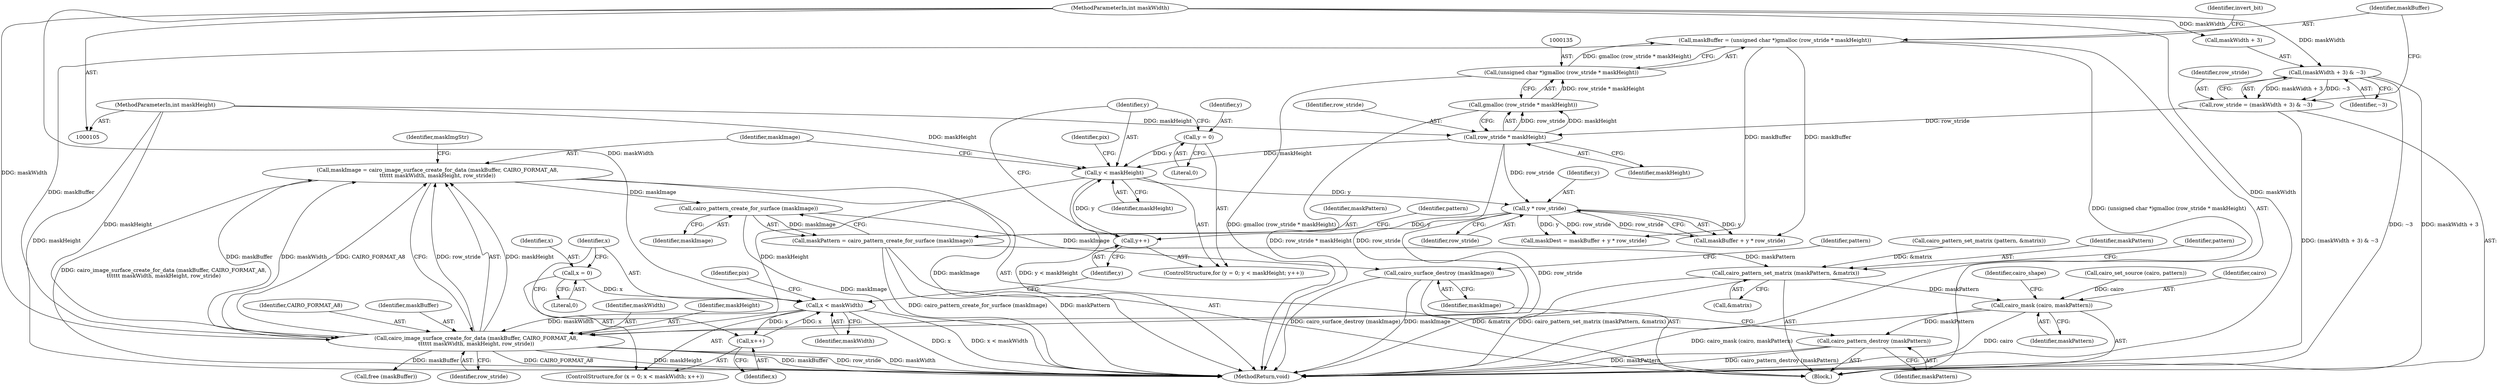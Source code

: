 digraph "0_poppler_7b2d314a61fd0e12f47c62996cb49ec0d1ba747a_2@API" {
"1000200" [label="(Call,maskImage = cairo_image_surface_create_for_data (maskBuffer, CAIRO_FORMAT_A8,\n\t\t\t\t\t\t maskWidth, maskHeight, row_stride))"];
"1000202" [label="(Call,cairo_image_surface_create_for_data (maskBuffer, CAIRO_FORMAT_A8,\n\t\t\t\t\t\t maskWidth, maskHeight, row_stride))"];
"1000132" [label="(Call,maskBuffer = (unsigned char *)gmalloc (row_stride * maskHeight))"];
"1000134" [label="(Call,(unsigned char *)gmalloc (row_stride * maskHeight))"];
"1000136" [label="(Call,gmalloc (row_stride * maskHeight))"];
"1000137" [label="(Call,row_stride * maskHeight)"];
"1000124" [label="(Call,row_stride = (maskWidth + 3) & ~3)"];
"1000126" [label="(Call,(maskWidth + 3) & ~3)"];
"1000113" [label="(MethodParameterIn,int maskWidth)"];
"1000114" [label="(MethodParameterIn,int maskHeight)"];
"1000177" [label="(Call,x < maskWidth)"];
"1000180" [label="(Call,x++)"];
"1000174" [label="(Call,x = 0)"];
"1000157" [label="(Call,y < maskHeight)"];
"1000154" [label="(Call,y = 0)"];
"1000160" [label="(Call,y++)"];
"1000170" [label="(Call,y * row_stride)"];
"1000298" [label="(Call,cairo_pattern_create_for_surface (maskImage))"];
"1000296" [label="(Call,maskPattern = cairo_pattern_create_for_surface (maskImage))"];
"1000328" [label="(Call,cairo_pattern_set_matrix (maskPattern, &matrix))"];
"1000338" [label="(Call,cairo_mask (cairo, maskPattern))"];
"1000352" [label="(Call,cairo_pattern_destroy (maskPattern))"];
"1000354" [label="(Call,cairo_surface_destroy (maskImage))"];
"1000139" [label="(Identifier,maskHeight)"];
"1000166" [label="(Call,maskDest = maskBuffer + y * row_stride)"];
"1000126" [label="(Call,(maskWidth + 3) & ~3)"];
"1000175" [label="(Identifier,x)"];
"1000355" [label="(Identifier,maskImage)"];
"1000330" [label="(Call,&matrix)"];
"1000362" [label="(Call,free (maskBuffer))"];
"1000186" [label="(Identifier,pix)"];
"1000335" [label="(Call,cairo_set_source (cairo, pattern))"];
"1000177" [label="(Call,x < maskWidth)"];
"1000137" [label="(Call,row_stride * maskHeight)"];
"1000130" [label="(Identifier,~3)"];
"1000297" [label="(Identifier,maskPattern)"];
"1000180" [label="(Call,x++)"];
"1000205" [label="(Identifier,maskWidth)"];
"1000206" [label="(Identifier,maskHeight)"];
"1000157" [label="(Call,y < maskHeight)"];
"1000155" [label="(Identifier,y)"];
"1000204" [label="(Identifier,CAIRO_FORMAT_A8)"];
"1000171" [label="(Identifier,y)"];
"1000181" [label="(Identifier,x)"];
"1000113" [label="(MethodParameterIn,int maskWidth)"];
"1000340" [label="(Identifier,maskPattern)"];
"1000161" [label="(Identifier,y)"];
"1000156" [label="(Literal,0)"];
"1000164" [label="(Identifier,pix)"];
"1000353" [label="(Identifier,maskPattern)"];
"1000136" [label="(Call,gmalloc (row_stride * maskHeight))"];
"1000148" [label="(Identifier,invert_bit)"];
"1000138" [label="(Identifier,row_stride)"];
"1000203" [label="(Identifier,maskBuffer)"];
"1000298" [label="(Call,cairo_pattern_create_for_surface (maskImage))"];
"1000200" [label="(Call,maskImage = cairo_image_surface_create_for_data (maskBuffer, CAIRO_FORMAT_A8,\n\t\t\t\t\t\t maskWidth, maskHeight, row_stride))"];
"1000160" [label="(Call,y++)"];
"1000299" [label="(Identifier,maskImage)"];
"1000354" [label="(Call,cairo_surface_destroy (maskImage))"];
"1000124" [label="(Call,row_stride = (maskWidth + 3) & ~3)"];
"1000324" [label="(Call,cairo_pattern_set_matrix (pattern, &matrix))"];
"1000178" [label="(Identifier,x)"];
"1000133" [label="(Identifier,maskBuffer)"];
"1000153" [label="(ControlStructure,for (y = 0; y < maskHeight; y++))"];
"1000207" [label="(Identifier,row_stride)"];
"1000159" [label="(Identifier,maskHeight)"];
"1000125" [label="(Identifier,row_stride)"];
"1000127" [label="(Call,maskWidth + 3)"];
"1000168" [label="(Call,maskBuffer + y * row_stride)"];
"1000202" [label="(Call,cairo_image_surface_create_for_data (maskBuffer, CAIRO_FORMAT_A8,\n\t\t\t\t\t\t maskWidth, maskHeight, row_stride))"];
"1000116" [label="(Block,)"];
"1000329" [label="(Identifier,maskPattern)"];
"1000338" [label="(Call,cairo_mask (cairo, maskPattern))"];
"1000201" [label="(Identifier,maskImage)"];
"1000154" [label="(Call,y = 0)"];
"1000179" [label="(Identifier,maskWidth)"];
"1000176" [label="(Literal,0)"];
"1000134" [label="(Call,(unsigned char *)gmalloc (row_stride * maskHeight))"];
"1000132" [label="(Call,maskBuffer = (unsigned char *)gmalloc (row_stride * maskHeight))"];
"1000114" [label="(MethodParameterIn,int maskHeight)"];
"1000170" [label="(Call,y * row_stride)"];
"1000174" [label="(Call,x = 0)"];
"1000173" [label="(ControlStructure,for (x = 0; x < maskWidth; x++))"];
"1000333" [label="(Identifier,pattern)"];
"1000209" [label="(Identifier,maskImgStr)"];
"1000339" [label="(Identifier,cairo)"];
"1000357" [label="(Identifier,pattern)"];
"1000158" [label="(Identifier,y)"];
"1000172" [label="(Identifier,row_stride)"];
"1000328" [label="(Call,cairo_pattern_set_matrix (maskPattern, &matrix))"];
"1000352" [label="(Call,cairo_pattern_destroy (maskPattern))"];
"1000302" [label="(Identifier,pattern)"];
"1000342" [label="(Identifier,cairo_shape)"];
"1000366" [label="(MethodReturn,void)"];
"1000296" [label="(Call,maskPattern = cairo_pattern_create_for_surface (maskImage))"];
"1000200" -> "1000116"  [label="AST: "];
"1000200" -> "1000202"  [label="CFG: "];
"1000201" -> "1000200"  [label="AST: "];
"1000202" -> "1000200"  [label="AST: "];
"1000209" -> "1000200"  [label="CFG: "];
"1000200" -> "1000366"  [label="DDG: maskImage"];
"1000200" -> "1000366"  [label="DDG: cairo_image_surface_create_for_data (maskBuffer, CAIRO_FORMAT_A8,\n\t\t\t\t\t\t maskWidth, maskHeight, row_stride)"];
"1000202" -> "1000200"  [label="DDG: maskHeight"];
"1000202" -> "1000200"  [label="DDG: row_stride"];
"1000202" -> "1000200"  [label="DDG: maskBuffer"];
"1000202" -> "1000200"  [label="DDG: maskWidth"];
"1000202" -> "1000200"  [label="DDG: CAIRO_FORMAT_A8"];
"1000200" -> "1000298"  [label="DDG: maskImage"];
"1000202" -> "1000207"  [label="CFG: "];
"1000203" -> "1000202"  [label="AST: "];
"1000204" -> "1000202"  [label="AST: "];
"1000205" -> "1000202"  [label="AST: "];
"1000206" -> "1000202"  [label="AST: "];
"1000207" -> "1000202"  [label="AST: "];
"1000202" -> "1000366"  [label="DDG: maskHeight"];
"1000202" -> "1000366"  [label="DDG: maskBuffer"];
"1000202" -> "1000366"  [label="DDG: row_stride"];
"1000202" -> "1000366"  [label="DDG: maskWidth"];
"1000202" -> "1000366"  [label="DDG: CAIRO_FORMAT_A8"];
"1000132" -> "1000202"  [label="DDG: maskBuffer"];
"1000177" -> "1000202"  [label="DDG: maskWidth"];
"1000113" -> "1000202"  [label="DDG: maskWidth"];
"1000157" -> "1000202"  [label="DDG: maskHeight"];
"1000114" -> "1000202"  [label="DDG: maskHeight"];
"1000170" -> "1000202"  [label="DDG: row_stride"];
"1000137" -> "1000202"  [label="DDG: row_stride"];
"1000202" -> "1000362"  [label="DDG: maskBuffer"];
"1000132" -> "1000116"  [label="AST: "];
"1000132" -> "1000134"  [label="CFG: "];
"1000133" -> "1000132"  [label="AST: "];
"1000134" -> "1000132"  [label="AST: "];
"1000148" -> "1000132"  [label="CFG: "];
"1000132" -> "1000366"  [label="DDG: (unsigned char *)gmalloc (row_stride * maskHeight)"];
"1000134" -> "1000132"  [label="DDG: gmalloc (row_stride * maskHeight)"];
"1000132" -> "1000166"  [label="DDG: maskBuffer"];
"1000132" -> "1000168"  [label="DDG: maskBuffer"];
"1000134" -> "1000136"  [label="CFG: "];
"1000135" -> "1000134"  [label="AST: "];
"1000136" -> "1000134"  [label="AST: "];
"1000134" -> "1000366"  [label="DDG: gmalloc (row_stride * maskHeight)"];
"1000136" -> "1000134"  [label="DDG: row_stride * maskHeight"];
"1000136" -> "1000137"  [label="CFG: "];
"1000137" -> "1000136"  [label="AST: "];
"1000136" -> "1000366"  [label="DDG: row_stride * maskHeight"];
"1000137" -> "1000136"  [label="DDG: row_stride"];
"1000137" -> "1000136"  [label="DDG: maskHeight"];
"1000137" -> "1000139"  [label="CFG: "];
"1000138" -> "1000137"  [label="AST: "];
"1000139" -> "1000137"  [label="AST: "];
"1000124" -> "1000137"  [label="DDG: row_stride"];
"1000114" -> "1000137"  [label="DDG: maskHeight"];
"1000137" -> "1000157"  [label="DDG: maskHeight"];
"1000137" -> "1000170"  [label="DDG: row_stride"];
"1000124" -> "1000116"  [label="AST: "];
"1000124" -> "1000126"  [label="CFG: "];
"1000125" -> "1000124"  [label="AST: "];
"1000126" -> "1000124"  [label="AST: "];
"1000133" -> "1000124"  [label="CFG: "];
"1000124" -> "1000366"  [label="DDG: (maskWidth + 3) & ~3"];
"1000126" -> "1000124"  [label="DDG: maskWidth + 3"];
"1000126" -> "1000124"  [label="DDG: ~3"];
"1000126" -> "1000130"  [label="CFG: "];
"1000127" -> "1000126"  [label="AST: "];
"1000130" -> "1000126"  [label="AST: "];
"1000126" -> "1000366"  [label="DDG: ~3"];
"1000126" -> "1000366"  [label="DDG: maskWidth + 3"];
"1000113" -> "1000126"  [label="DDG: maskWidth"];
"1000113" -> "1000105"  [label="AST: "];
"1000113" -> "1000366"  [label="DDG: maskWidth"];
"1000113" -> "1000127"  [label="DDG: maskWidth"];
"1000113" -> "1000177"  [label="DDG: maskWidth"];
"1000114" -> "1000105"  [label="AST: "];
"1000114" -> "1000366"  [label="DDG: maskHeight"];
"1000114" -> "1000157"  [label="DDG: maskHeight"];
"1000177" -> "1000173"  [label="AST: "];
"1000177" -> "1000179"  [label="CFG: "];
"1000178" -> "1000177"  [label="AST: "];
"1000179" -> "1000177"  [label="AST: "];
"1000186" -> "1000177"  [label="CFG: "];
"1000161" -> "1000177"  [label="CFG: "];
"1000177" -> "1000366"  [label="DDG: x"];
"1000177" -> "1000366"  [label="DDG: x < maskWidth"];
"1000180" -> "1000177"  [label="DDG: x"];
"1000174" -> "1000177"  [label="DDG: x"];
"1000177" -> "1000180"  [label="DDG: x"];
"1000180" -> "1000173"  [label="AST: "];
"1000180" -> "1000181"  [label="CFG: "];
"1000181" -> "1000180"  [label="AST: "];
"1000178" -> "1000180"  [label="CFG: "];
"1000174" -> "1000173"  [label="AST: "];
"1000174" -> "1000176"  [label="CFG: "];
"1000175" -> "1000174"  [label="AST: "];
"1000176" -> "1000174"  [label="AST: "];
"1000178" -> "1000174"  [label="CFG: "];
"1000157" -> "1000153"  [label="AST: "];
"1000157" -> "1000159"  [label="CFG: "];
"1000158" -> "1000157"  [label="AST: "];
"1000159" -> "1000157"  [label="AST: "];
"1000164" -> "1000157"  [label="CFG: "];
"1000201" -> "1000157"  [label="CFG: "];
"1000157" -> "1000366"  [label="DDG: y < maskHeight"];
"1000154" -> "1000157"  [label="DDG: y"];
"1000160" -> "1000157"  [label="DDG: y"];
"1000157" -> "1000170"  [label="DDG: y"];
"1000154" -> "1000153"  [label="AST: "];
"1000154" -> "1000156"  [label="CFG: "];
"1000155" -> "1000154"  [label="AST: "];
"1000156" -> "1000154"  [label="AST: "];
"1000158" -> "1000154"  [label="CFG: "];
"1000160" -> "1000153"  [label="AST: "];
"1000160" -> "1000161"  [label="CFG: "];
"1000161" -> "1000160"  [label="AST: "];
"1000158" -> "1000160"  [label="CFG: "];
"1000170" -> "1000160"  [label="DDG: y"];
"1000170" -> "1000168"  [label="AST: "];
"1000170" -> "1000172"  [label="CFG: "];
"1000171" -> "1000170"  [label="AST: "];
"1000172" -> "1000170"  [label="AST: "];
"1000168" -> "1000170"  [label="CFG: "];
"1000170" -> "1000166"  [label="DDG: y"];
"1000170" -> "1000166"  [label="DDG: row_stride"];
"1000170" -> "1000168"  [label="DDG: y"];
"1000170" -> "1000168"  [label="DDG: row_stride"];
"1000298" -> "1000296"  [label="AST: "];
"1000298" -> "1000299"  [label="CFG: "];
"1000299" -> "1000298"  [label="AST: "];
"1000296" -> "1000298"  [label="CFG: "];
"1000298" -> "1000366"  [label="DDG: maskImage"];
"1000298" -> "1000296"  [label="DDG: maskImage"];
"1000298" -> "1000354"  [label="DDG: maskImage"];
"1000296" -> "1000116"  [label="AST: "];
"1000297" -> "1000296"  [label="AST: "];
"1000302" -> "1000296"  [label="CFG: "];
"1000296" -> "1000366"  [label="DDG: cairo_pattern_create_for_surface (maskImage)"];
"1000296" -> "1000366"  [label="DDG: maskPattern"];
"1000296" -> "1000328"  [label="DDG: maskPattern"];
"1000328" -> "1000116"  [label="AST: "];
"1000328" -> "1000330"  [label="CFG: "];
"1000329" -> "1000328"  [label="AST: "];
"1000330" -> "1000328"  [label="AST: "];
"1000333" -> "1000328"  [label="CFG: "];
"1000328" -> "1000366"  [label="DDG: cairo_pattern_set_matrix (maskPattern, &matrix)"];
"1000328" -> "1000366"  [label="DDG: &matrix"];
"1000324" -> "1000328"  [label="DDG: &matrix"];
"1000328" -> "1000338"  [label="DDG: maskPattern"];
"1000338" -> "1000116"  [label="AST: "];
"1000338" -> "1000340"  [label="CFG: "];
"1000339" -> "1000338"  [label="AST: "];
"1000340" -> "1000338"  [label="AST: "];
"1000342" -> "1000338"  [label="CFG: "];
"1000338" -> "1000366"  [label="DDG: cairo"];
"1000338" -> "1000366"  [label="DDG: cairo_mask (cairo, maskPattern)"];
"1000335" -> "1000338"  [label="DDG: cairo"];
"1000338" -> "1000352"  [label="DDG: maskPattern"];
"1000352" -> "1000116"  [label="AST: "];
"1000352" -> "1000353"  [label="CFG: "];
"1000353" -> "1000352"  [label="AST: "];
"1000355" -> "1000352"  [label="CFG: "];
"1000352" -> "1000366"  [label="DDG: maskPattern"];
"1000352" -> "1000366"  [label="DDG: cairo_pattern_destroy (maskPattern)"];
"1000354" -> "1000116"  [label="AST: "];
"1000354" -> "1000355"  [label="CFG: "];
"1000355" -> "1000354"  [label="AST: "];
"1000357" -> "1000354"  [label="CFG: "];
"1000354" -> "1000366"  [label="DDG: cairo_surface_destroy (maskImage)"];
"1000354" -> "1000366"  [label="DDG: maskImage"];
}
